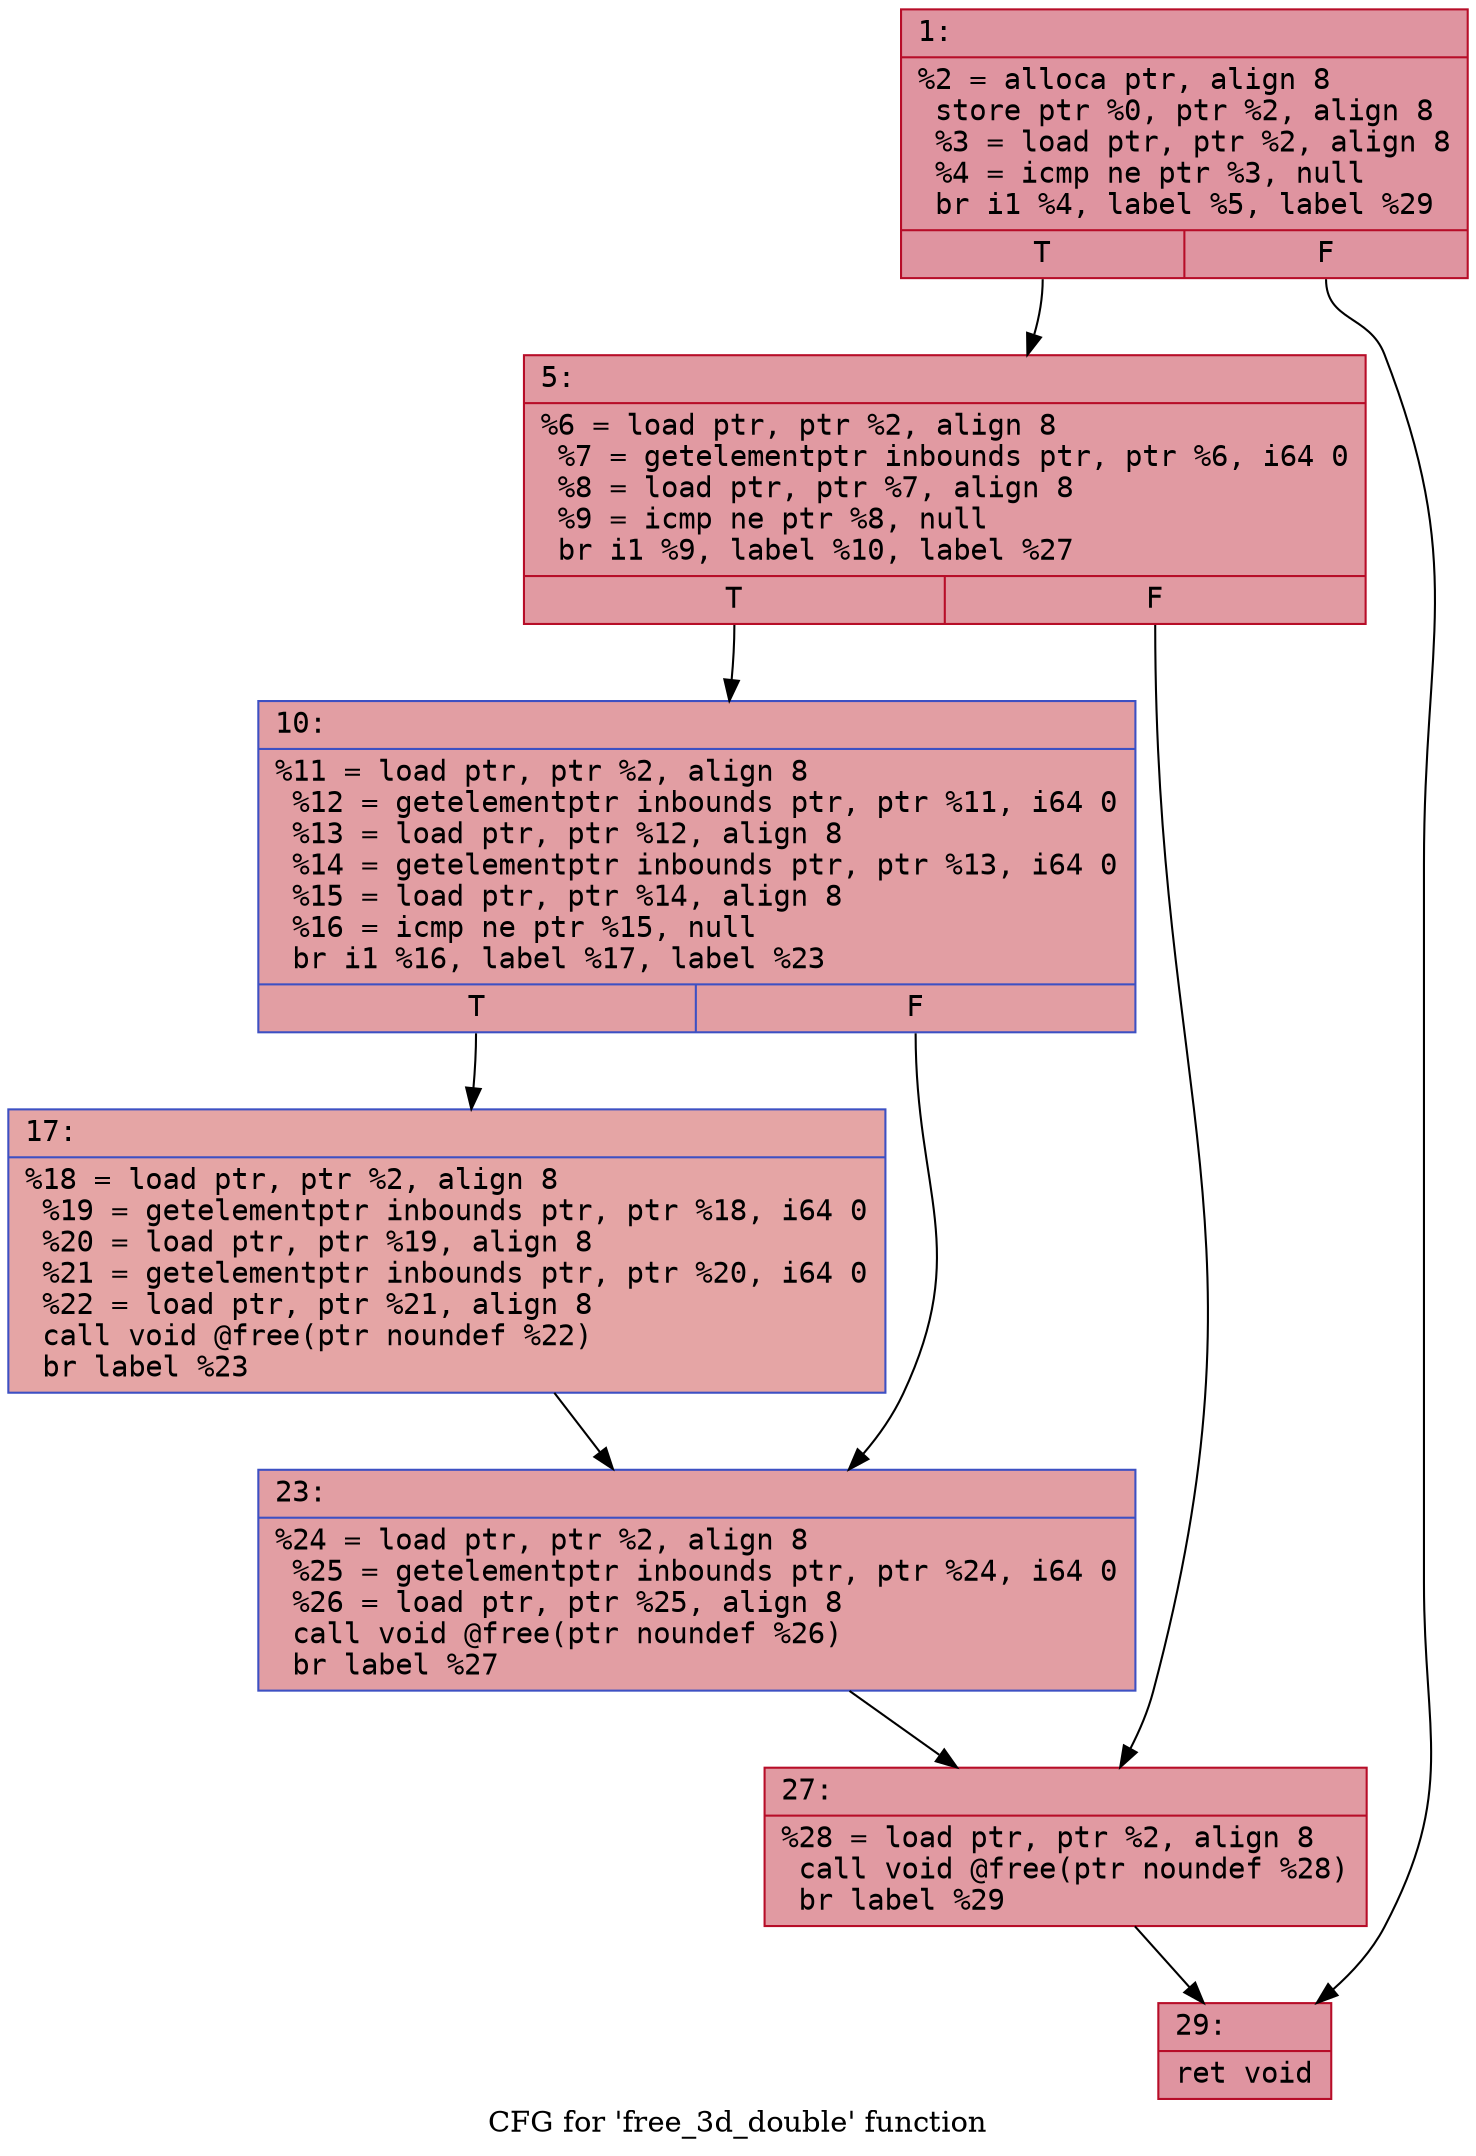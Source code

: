 digraph "CFG for 'free_3d_double' function" {
	label="CFG for 'free_3d_double' function";

	Node0x6000024d23a0 [shape=record,color="#b70d28ff", style=filled, fillcolor="#b70d2870" fontname="Courier",label="{1:\l|  %2 = alloca ptr, align 8\l  store ptr %0, ptr %2, align 8\l  %3 = load ptr, ptr %2, align 8\l  %4 = icmp ne ptr %3, null\l  br i1 %4, label %5, label %29\l|{<s0>T|<s1>F}}"];
	Node0x6000024d23a0:s0 -> Node0x6000024d23f0[tooltip="1 -> 5\nProbability 62.50%" ];
	Node0x6000024d23a0:s1 -> Node0x6000024d2580[tooltip="1 -> 29\nProbability 37.50%" ];
	Node0x6000024d23f0 [shape=record,color="#b70d28ff", style=filled, fillcolor="#bb1b2c70" fontname="Courier",label="{5:\l|  %6 = load ptr, ptr %2, align 8\l  %7 = getelementptr inbounds ptr, ptr %6, i64 0\l  %8 = load ptr, ptr %7, align 8\l  %9 = icmp ne ptr %8, null\l  br i1 %9, label %10, label %27\l|{<s0>T|<s1>F}}"];
	Node0x6000024d23f0:s0 -> Node0x6000024d2440[tooltip="5 -> 10\nProbability 62.50%" ];
	Node0x6000024d23f0:s1 -> Node0x6000024d2530[tooltip="5 -> 27\nProbability 37.50%" ];
	Node0x6000024d2440 [shape=record,color="#3d50c3ff", style=filled, fillcolor="#be242e70" fontname="Courier",label="{10:\l|  %11 = load ptr, ptr %2, align 8\l  %12 = getelementptr inbounds ptr, ptr %11, i64 0\l  %13 = load ptr, ptr %12, align 8\l  %14 = getelementptr inbounds ptr, ptr %13, i64 0\l  %15 = load ptr, ptr %14, align 8\l  %16 = icmp ne ptr %15, null\l  br i1 %16, label %17, label %23\l|{<s0>T|<s1>F}}"];
	Node0x6000024d2440:s0 -> Node0x6000024d2490[tooltip="10 -> 17\nProbability 62.50%" ];
	Node0x6000024d2440:s1 -> Node0x6000024d24e0[tooltip="10 -> 23\nProbability 37.50%" ];
	Node0x6000024d2490 [shape=record,color="#3d50c3ff", style=filled, fillcolor="#c5333470" fontname="Courier",label="{17:\l|  %18 = load ptr, ptr %2, align 8\l  %19 = getelementptr inbounds ptr, ptr %18, i64 0\l  %20 = load ptr, ptr %19, align 8\l  %21 = getelementptr inbounds ptr, ptr %20, i64 0\l  %22 = load ptr, ptr %21, align 8\l  call void @free(ptr noundef %22)\l  br label %23\l}"];
	Node0x6000024d2490 -> Node0x6000024d24e0[tooltip="17 -> 23\nProbability 100.00%" ];
	Node0x6000024d24e0 [shape=record,color="#3d50c3ff", style=filled, fillcolor="#be242e70" fontname="Courier",label="{23:\l|  %24 = load ptr, ptr %2, align 8\l  %25 = getelementptr inbounds ptr, ptr %24, i64 0\l  %26 = load ptr, ptr %25, align 8\l  call void @free(ptr noundef %26)\l  br label %27\l}"];
	Node0x6000024d24e0 -> Node0x6000024d2530[tooltip="23 -> 27\nProbability 100.00%" ];
	Node0x6000024d2530 [shape=record,color="#b70d28ff", style=filled, fillcolor="#bb1b2c70" fontname="Courier",label="{27:\l|  %28 = load ptr, ptr %2, align 8\l  call void @free(ptr noundef %28)\l  br label %29\l}"];
	Node0x6000024d2530 -> Node0x6000024d2580[tooltip="27 -> 29\nProbability 100.00%" ];
	Node0x6000024d2580 [shape=record,color="#b70d28ff", style=filled, fillcolor="#b70d2870" fontname="Courier",label="{29:\l|  ret void\l}"];
}

